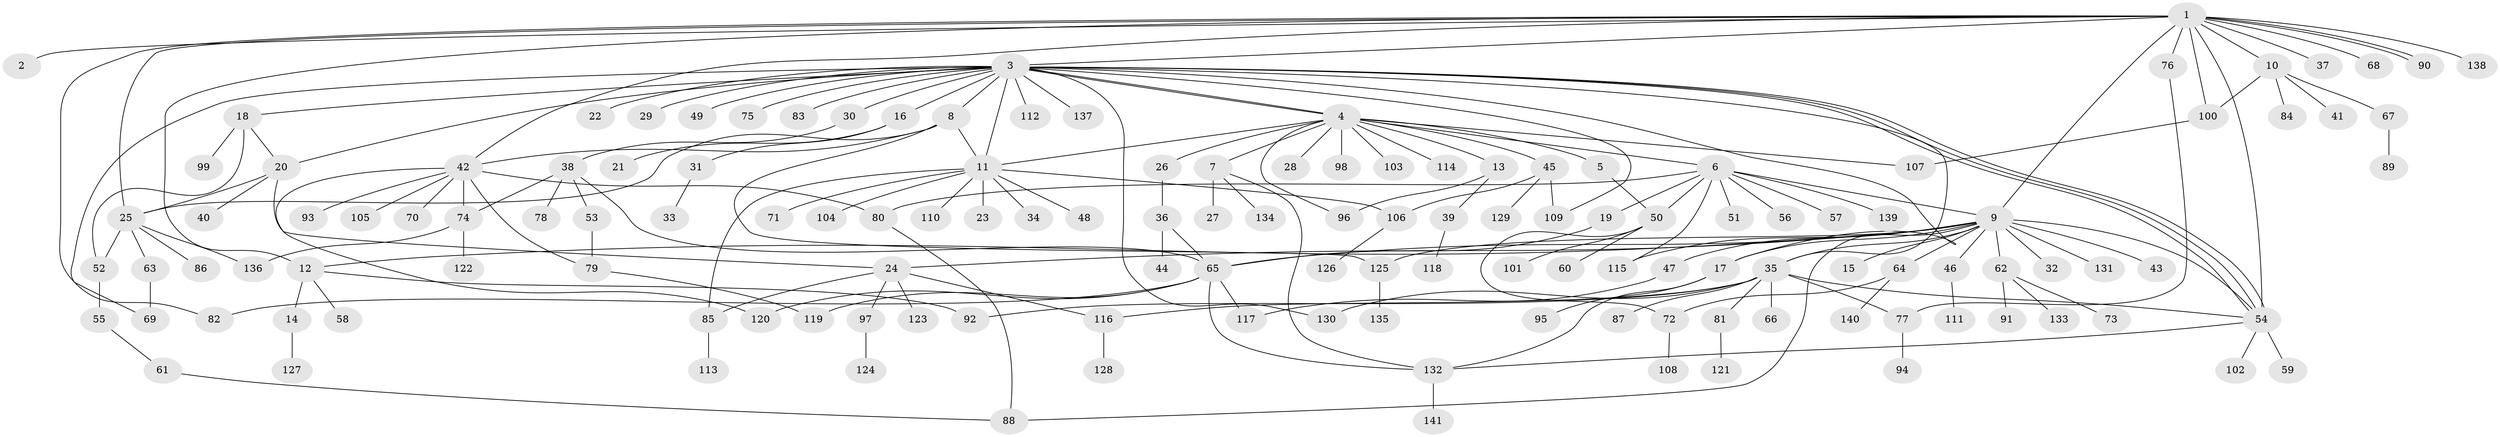 // Generated by graph-tools (version 1.1) at 2025/01/03/09/25 03:01:43]
// undirected, 141 vertices, 190 edges
graph export_dot {
graph [start="1"]
  node [color=gray90,style=filled];
  1;
  2;
  3;
  4;
  5;
  6;
  7;
  8;
  9;
  10;
  11;
  12;
  13;
  14;
  15;
  16;
  17;
  18;
  19;
  20;
  21;
  22;
  23;
  24;
  25;
  26;
  27;
  28;
  29;
  30;
  31;
  32;
  33;
  34;
  35;
  36;
  37;
  38;
  39;
  40;
  41;
  42;
  43;
  44;
  45;
  46;
  47;
  48;
  49;
  50;
  51;
  52;
  53;
  54;
  55;
  56;
  57;
  58;
  59;
  60;
  61;
  62;
  63;
  64;
  65;
  66;
  67;
  68;
  69;
  70;
  71;
  72;
  73;
  74;
  75;
  76;
  77;
  78;
  79;
  80;
  81;
  82;
  83;
  84;
  85;
  86;
  87;
  88;
  89;
  90;
  91;
  92;
  93;
  94;
  95;
  96;
  97;
  98;
  99;
  100;
  101;
  102;
  103;
  104;
  105;
  106;
  107;
  108;
  109;
  110;
  111;
  112;
  113;
  114;
  115;
  116;
  117;
  118;
  119;
  120;
  121;
  122;
  123;
  124;
  125;
  126;
  127;
  128;
  129;
  130;
  131;
  132;
  133;
  134;
  135;
  136;
  137;
  138;
  139;
  140;
  141;
  1 -- 2;
  1 -- 3;
  1 -- 9;
  1 -- 10;
  1 -- 12;
  1 -- 25;
  1 -- 37;
  1 -- 42;
  1 -- 54;
  1 -- 68;
  1 -- 76;
  1 -- 82;
  1 -- 90;
  1 -- 90;
  1 -- 100;
  1 -- 138;
  3 -- 4;
  3 -- 4;
  3 -- 8;
  3 -- 11;
  3 -- 16;
  3 -- 17;
  3 -- 18;
  3 -- 20;
  3 -- 22;
  3 -- 29;
  3 -- 30;
  3 -- 35;
  3 -- 49;
  3 -- 54;
  3 -- 54;
  3 -- 54;
  3 -- 69;
  3 -- 75;
  3 -- 83;
  3 -- 109;
  3 -- 112;
  3 -- 130;
  3 -- 137;
  4 -- 5;
  4 -- 6;
  4 -- 7;
  4 -- 11;
  4 -- 13;
  4 -- 26;
  4 -- 28;
  4 -- 45;
  4 -- 96;
  4 -- 98;
  4 -- 103;
  4 -- 107;
  4 -- 114;
  5 -- 50;
  6 -- 9;
  6 -- 19;
  6 -- 50;
  6 -- 51;
  6 -- 56;
  6 -- 57;
  6 -- 80;
  6 -- 115;
  6 -- 139;
  7 -- 27;
  7 -- 132;
  7 -- 134;
  8 -- 11;
  8 -- 25;
  8 -- 42;
  8 -- 125;
  9 -- 12;
  9 -- 15;
  9 -- 17;
  9 -- 24;
  9 -- 32;
  9 -- 35;
  9 -- 43;
  9 -- 46;
  9 -- 47;
  9 -- 54;
  9 -- 62;
  9 -- 64;
  9 -- 65;
  9 -- 88;
  9 -- 115;
  9 -- 125;
  9 -- 131;
  10 -- 41;
  10 -- 67;
  10 -- 84;
  10 -- 100;
  11 -- 23;
  11 -- 34;
  11 -- 48;
  11 -- 71;
  11 -- 85;
  11 -- 104;
  11 -- 106;
  11 -- 110;
  12 -- 14;
  12 -- 58;
  12 -- 92;
  13 -- 39;
  13 -- 96;
  14 -- 127;
  16 -- 21;
  16 -- 31;
  17 -- 95;
  17 -- 132;
  18 -- 20;
  18 -- 52;
  18 -- 99;
  19 -- 65;
  20 -- 24;
  20 -- 25;
  20 -- 40;
  24 -- 85;
  24 -- 97;
  24 -- 116;
  24 -- 123;
  25 -- 52;
  25 -- 63;
  25 -- 86;
  25 -- 136;
  26 -- 36;
  30 -- 38;
  31 -- 33;
  35 -- 54;
  35 -- 66;
  35 -- 77;
  35 -- 81;
  35 -- 87;
  35 -- 92;
  35 -- 116;
  35 -- 130;
  36 -- 44;
  36 -- 65;
  38 -- 53;
  38 -- 65;
  38 -- 74;
  38 -- 78;
  39 -- 118;
  42 -- 70;
  42 -- 74;
  42 -- 79;
  42 -- 80;
  42 -- 93;
  42 -- 105;
  42 -- 120;
  45 -- 106;
  45 -- 109;
  45 -- 129;
  46 -- 111;
  47 -- 117;
  50 -- 60;
  50 -- 72;
  50 -- 101;
  52 -- 55;
  53 -- 79;
  54 -- 59;
  54 -- 102;
  54 -- 132;
  55 -- 61;
  61 -- 88;
  62 -- 73;
  62 -- 91;
  62 -- 133;
  63 -- 69;
  64 -- 72;
  64 -- 140;
  65 -- 82;
  65 -- 117;
  65 -- 119;
  65 -- 120;
  65 -- 132;
  67 -- 89;
  72 -- 108;
  74 -- 122;
  74 -- 136;
  76 -- 77;
  77 -- 94;
  79 -- 119;
  80 -- 88;
  81 -- 121;
  85 -- 113;
  97 -- 124;
  100 -- 107;
  106 -- 126;
  116 -- 128;
  125 -- 135;
  132 -- 141;
}
